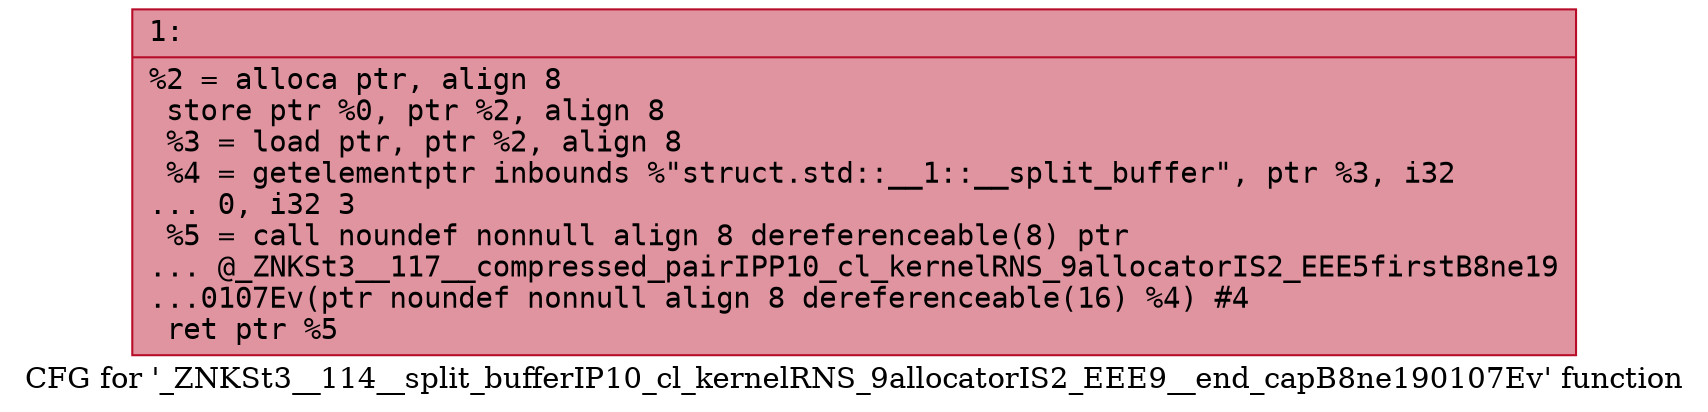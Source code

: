 digraph "CFG for '_ZNKSt3__114__split_bufferIP10_cl_kernelRNS_9allocatorIS2_EEE9__end_capB8ne190107Ev' function" {
	label="CFG for '_ZNKSt3__114__split_bufferIP10_cl_kernelRNS_9allocatorIS2_EEE9__end_capB8ne190107Ev' function";

	Node0x60000093f2f0 [shape=record,color="#b70d28ff", style=filled, fillcolor="#b70d2870" fontname="Courier",label="{1:\l|  %2 = alloca ptr, align 8\l  store ptr %0, ptr %2, align 8\l  %3 = load ptr, ptr %2, align 8\l  %4 = getelementptr inbounds %\"struct.std::__1::__split_buffer\", ptr %3, i32\l... 0, i32 3\l  %5 = call noundef nonnull align 8 dereferenceable(8) ptr\l... @_ZNKSt3__117__compressed_pairIPP10_cl_kernelRNS_9allocatorIS2_EEE5firstB8ne19\l...0107Ev(ptr noundef nonnull align 8 dereferenceable(16) %4) #4\l  ret ptr %5\l}"];
}
